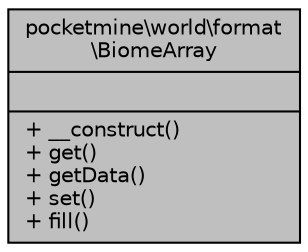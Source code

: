 digraph "pocketmine\world\format\BiomeArray"
{
 // INTERACTIVE_SVG=YES
 // LATEX_PDF_SIZE
  edge [fontname="Helvetica",fontsize="10",labelfontname="Helvetica",labelfontsize="10"];
  node [fontname="Helvetica",fontsize="10",shape=record];
  Node1 [label="{pocketmine\\world\\format\l\\BiomeArray\n||+ __construct()\l+ get()\l+ getData()\l+ set()\l+ fill()\l}",height=0.2,width=0.4,color="black", fillcolor="grey75", style="filled", fontcolor="black",tooltip=" "];
}
